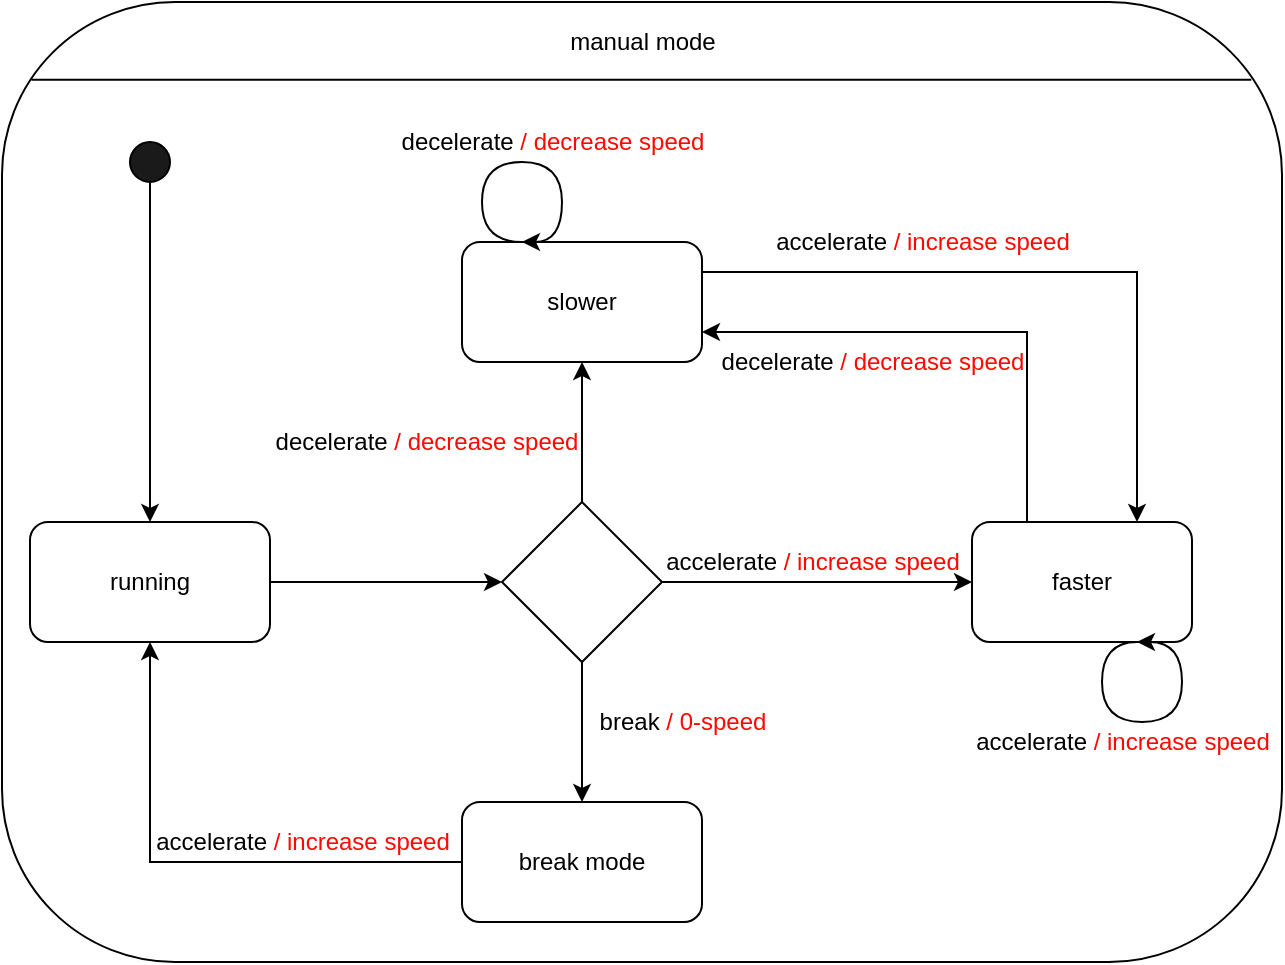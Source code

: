 <mxfile version="12.6.5" type="device"><diagram id="G-RqpfZqOMc4IQI4LfBQ" name="Page-1"><mxGraphModel dx="1038" dy="607" grid="1" gridSize="10" guides="1" tooltips="1" connect="1" arrows="1" fold="1" page="1" pageScale="1" pageWidth="850" pageHeight="1100" math="0" shadow="0"><root><mxCell id="0"/><mxCell id="1" parent="0"/><mxCell id="Izsg5hGx--KZGYPY0IiR-13" value="" style="rounded=1;whiteSpace=wrap;html=1;arcSize=18;" vertex="1" parent="1"><mxGeometry x="120" y="130" width="640" height="480" as="geometry"/></mxCell><mxCell id="Izsg5hGx--KZGYPY0IiR-6" style="edgeStyle=orthogonalEdgeStyle;rounded=0;orthogonalLoop=1;jettySize=auto;html=1;exitX=1;exitY=0.5;exitDx=0;exitDy=0;" edge="1" parent="1" source="Izsg5hGx--KZGYPY0IiR-7" target="Izsg5hGx--KZGYPY0IiR-8"><mxGeometry relative="1" as="geometry"/></mxCell><mxCell id="Izsg5hGx--KZGYPY0IiR-7" value="" style="ellipse;whiteSpace=wrap;html=1;aspect=fixed;fillColor=#1A1A1A;direction=south;" vertex="1" parent="1"><mxGeometry x="184" y="200" width="20" height="20" as="geometry"/></mxCell><mxCell id="Izsg5hGx--KZGYPY0IiR-21" value="" style="edgeStyle=orthogonalEdgeStyle;rounded=0;orthogonalLoop=1;jettySize=auto;html=1;" edge="1" parent="1" source="Izsg5hGx--KZGYPY0IiR-8" target="Izsg5hGx--KZGYPY0IiR-20"><mxGeometry relative="1" as="geometry"/></mxCell><mxCell id="Izsg5hGx--KZGYPY0IiR-8" value="running" style="rounded=1;whiteSpace=wrap;html=1;direction=east;" vertex="1" parent="1"><mxGeometry x="134" y="390" width="120" height="60" as="geometry"/></mxCell><mxCell id="Izsg5hGx--KZGYPY0IiR-30" style="edgeStyle=orthogonalEdgeStyle;rounded=0;orthogonalLoop=1;jettySize=auto;html=1;exitX=0;exitY=0.5;exitDx=0;exitDy=0;" edge="1" parent="1" source="Izsg5hGx--KZGYPY0IiR-25" target="Izsg5hGx--KZGYPY0IiR-8"><mxGeometry relative="1" as="geometry"/></mxCell><mxCell id="Izsg5hGx--KZGYPY0IiR-25" value="break mode" style="rounded=1;whiteSpace=wrap;html=1;direction=east;" vertex="1" parent="1"><mxGeometry x="350" y="530" width="120" height="60" as="geometry"/></mxCell><mxCell id="Izsg5hGx--KZGYPY0IiR-28" style="edgeStyle=orthogonalEdgeStyle;rounded=0;orthogonalLoop=1;jettySize=auto;html=1;exitX=0.25;exitY=0;exitDx=0;exitDy=0;entryX=1;entryY=0.75;entryDx=0;entryDy=0;" edge="1" parent="1" source="Izsg5hGx--KZGYPY0IiR-16" target="Izsg5hGx--KZGYPY0IiR-18"><mxGeometry relative="1" as="geometry"/></mxCell><mxCell id="Izsg5hGx--KZGYPY0IiR-16" value="faster" style="rounded=1;whiteSpace=wrap;html=1;direction=east;" vertex="1" parent="1"><mxGeometry x="605" y="390" width="110" height="60" as="geometry"/></mxCell><mxCell id="Izsg5hGx--KZGYPY0IiR-29" style="edgeStyle=orthogonalEdgeStyle;rounded=0;orthogonalLoop=1;jettySize=auto;html=1;exitX=1;exitY=0.25;exitDx=0;exitDy=0;entryX=0.75;entryY=0;entryDx=0;entryDy=0;" edge="1" parent="1" source="Izsg5hGx--KZGYPY0IiR-18" target="Izsg5hGx--KZGYPY0IiR-16"><mxGeometry relative="1" as="geometry"/></mxCell><mxCell id="Izsg5hGx--KZGYPY0IiR-18" value="slower" style="rounded=1;whiteSpace=wrap;html=1;direction=east;" vertex="1" parent="1"><mxGeometry x="350" y="250" width="120" height="60" as="geometry"/></mxCell><mxCell id="Izsg5hGx--KZGYPY0IiR-23" value="" style="edgeStyle=orthogonalEdgeStyle;rounded=0;orthogonalLoop=1;jettySize=auto;html=1;entryX=0;entryY=0.5;entryDx=0;entryDy=0;" edge="1" parent="1" source="Izsg5hGx--KZGYPY0IiR-20" target="Izsg5hGx--KZGYPY0IiR-16"><mxGeometry relative="1" as="geometry"><mxPoint x="530" y="420" as="targetPoint"/></mxGeometry></mxCell><mxCell id="Izsg5hGx--KZGYPY0IiR-24" value="" style="edgeStyle=orthogonalEdgeStyle;rounded=0;orthogonalLoop=1;jettySize=auto;html=1;" edge="1" parent="1" source="Izsg5hGx--KZGYPY0IiR-20" target="Izsg5hGx--KZGYPY0IiR-18"><mxGeometry relative="1" as="geometry"/></mxCell><mxCell id="Izsg5hGx--KZGYPY0IiR-27" style="edgeStyle=orthogonalEdgeStyle;rounded=0;orthogonalLoop=1;jettySize=auto;html=1;exitX=0.5;exitY=1;exitDx=0;exitDy=0;entryX=0.5;entryY=0;entryDx=0;entryDy=0;" edge="1" parent="1" source="Izsg5hGx--KZGYPY0IiR-20" target="Izsg5hGx--KZGYPY0IiR-25"><mxGeometry relative="1" as="geometry"/></mxCell><mxCell id="Izsg5hGx--KZGYPY0IiR-20" value="" style="rhombus;whiteSpace=wrap;html=1;" vertex="1" parent="1"><mxGeometry x="370" y="380" width="80" height="80" as="geometry"/></mxCell><mxCell id="Izsg5hGx--KZGYPY0IiR-31" value="decelerate &lt;font color=&quot;#ff0800&quot;&gt;/ decrease speed&lt;/font&gt;" style="text;html=1;align=center;verticalAlign=middle;resizable=0;points=[];autosize=1;" vertex="1" parent="1"><mxGeometry x="247" y="340" width="170" height="20" as="geometry"/></mxCell><mxCell id="Izsg5hGx--KZGYPY0IiR-32" value="decelerate &lt;font color=&quot;#ff0800&quot;&gt;/ decrease speed&lt;/font&gt;" style="text;html=1;align=center;verticalAlign=middle;resizable=0;points=[];autosize=1;" vertex="1" parent="1"><mxGeometry x="470" y="300" width="170" height="20" as="geometry"/></mxCell><mxCell id="Izsg5hGx--KZGYPY0IiR-33" value="accelerate &lt;font color=&quot;#ff0800&quot;&gt;/ increase speed&lt;/font&gt;" style="text;html=1;align=center;verticalAlign=middle;resizable=0;points=[];autosize=1;" vertex="1" parent="1"><mxGeometry x="500" y="240" width="160" height="20" as="geometry"/></mxCell><mxCell id="Izsg5hGx--KZGYPY0IiR-35" value="accelerate &lt;font color=&quot;#ff0800&quot;&gt;/ increase speed&lt;/font&gt;" style="text;html=1;align=center;verticalAlign=middle;resizable=0;points=[];autosize=1;" vertex="1" parent="1"><mxGeometry x="445" y="400" width="160" height="20" as="geometry"/></mxCell><mxCell id="Izsg5hGx--KZGYPY0IiR-36" value="accelerate &lt;font color=&quot;#ff0800&quot;&gt;/ increase speed&lt;/font&gt;" style="text;html=1;align=center;verticalAlign=middle;resizable=0;points=[];autosize=1;" vertex="1" parent="1"><mxGeometry x="190" y="539.86" width="160" height="20" as="geometry"/></mxCell><mxCell id="Izsg5hGx--KZGYPY0IiR-39" style="edgeStyle=orthogonalEdgeStyle;curved=1;rounded=0;orthogonalLoop=1;jettySize=auto;html=1;exitX=0.25;exitY=0;exitDx=0;exitDy=0;entryX=0.25;entryY=0;entryDx=0;entryDy=0;" edge="1" parent="1" source="Izsg5hGx--KZGYPY0IiR-18" target="Izsg5hGx--KZGYPY0IiR-18"><mxGeometry relative="1" as="geometry"><Array as="points"><mxPoint x="360" y="250"/><mxPoint x="360" y="210"/><mxPoint x="400" y="210"/><mxPoint x="400" y="250"/></Array></mxGeometry></mxCell><mxCell id="Izsg5hGx--KZGYPY0IiR-40" value="decelerate &lt;font color=&quot;#ff0800&quot;&gt;/ decrease speed&lt;/font&gt;" style="text;html=1;align=center;verticalAlign=middle;resizable=0;points=[];autosize=1;" vertex="1" parent="1"><mxGeometry x="310" y="190" width="170" height="20" as="geometry"/></mxCell><mxCell id="Izsg5hGx--KZGYPY0IiR-41" style="edgeStyle=orthogonalEdgeStyle;curved=1;rounded=0;orthogonalLoop=1;jettySize=auto;html=1;exitX=0.75;exitY=1;exitDx=0;exitDy=0;entryX=0.75;entryY=1;entryDx=0;entryDy=0;" edge="1" parent="1" source="Izsg5hGx--KZGYPY0IiR-16" target="Izsg5hGx--KZGYPY0IiR-16"><mxGeometry relative="1" as="geometry"><Array as="points"><mxPoint x="670" y="450"/><mxPoint x="670" y="490"/><mxPoint x="710" y="490"/><mxPoint x="710" y="450"/></Array></mxGeometry></mxCell><mxCell id="Izsg5hGx--KZGYPY0IiR-42" value="accelerate &lt;font color=&quot;#ff0800&quot;&gt;/ increase speed&lt;/font&gt;" style="text;html=1;align=center;verticalAlign=middle;resizable=0;points=[];autosize=1;" vertex="1" parent="1"><mxGeometry x="600" y="490" width="160" height="20" as="geometry"/></mxCell><mxCell id="Izsg5hGx--KZGYPY0IiR-43" value="break&amp;nbsp;&lt;font color=&quot;#ff0800&quot;&gt;/ 0-speed&lt;/font&gt;" style="text;html=1;align=center;verticalAlign=middle;resizable=0;points=[];autosize=1;" vertex="1" parent="1"><mxGeometry x="410" y="480" width="100" height="20" as="geometry"/></mxCell><mxCell id="Izsg5hGx--KZGYPY0IiR-44" value="" style="endArrow=none;html=1;entryX=0.976;entryY=0.081;entryDx=0;entryDy=0;entryPerimeter=0;exitX=0.023;exitY=0.081;exitDx=0;exitDy=0;exitPerimeter=0;" edge="1" parent="1" source="Izsg5hGx--KZGYPY0IiR-13" target="Izsg5hGx--KZGYPY0IiR-13"><mxGeometry width="50" height="50" relative="1" as="geometry"><mxPoint x="150" y="169" as="sourcePoint"/><mxPoint x="748" y="169" as="targetPoint"/></mxGeometry></mxCell><mxCell id="Izsg5hGx--KZGYPY0IiR-45" value="manual mode" style="text;html=1;align=center;verticalAlign=middle;resizable=0;points=[];autosize=1;" vertex="1" parent="1"><mxGeometry x="395" y="140" width="90" height="20" as="geometry"/></mxCell></root></mxGraphModel></diagram></mxfile>